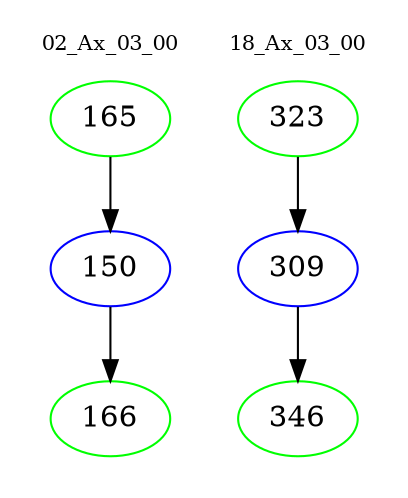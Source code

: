 digraph{
subgraph cluster_0 {
color = white
label = "02_Ax_03_00";
fontsize=10;
T0_165 [label="165", color="green"]
T0_165 -> T0_150 [color="black"]
T0_150 [label="150", color="blue"]
T0_150 -> T0_166 [color="black"]
T0_166 [label="166", color="green"]
}
subgraph cluster_1 {
color = white
label = "18_Ax_03_00";
fontsize=10;
T1_323 [label="323", color="green"]
T1_323 -> T1_309 [color="black"]
T1_309 [label="309", color="blue"]
T1_309 -> T1_346 [color="black"]
T1_346 [label="346", color="green"]
}
}
